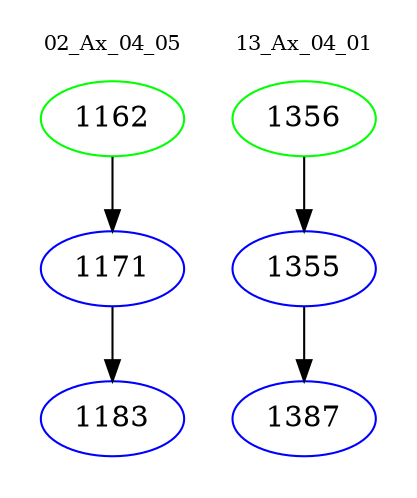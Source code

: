 digraph{
subgraph cluster_0 {
color = white
label = "02_Ax_04_05";
fontsize=10;
T0_1162 [label="1162", color="green"]
T0_1162 -> T0_1171 [color="black"]
T0_1171 [label="1171", color="blue"]
T0_1171 -> T0_1183 [color="black"]
T0_1183 [label="1183", color="blue"]
}
subgraph cluster_1 {
color = white
label = "13_Ax_04_01";
fontsize=10;
T1_1356 [label="1356", color="green"]
T1_1356 -> T1_1355 [color="black"]
T1_1355 [label="1355", color="blue"]
T1_1355 -> T1_1387 [color="black"]
T1_1387 [label="1387", color="blue"]
}
}
